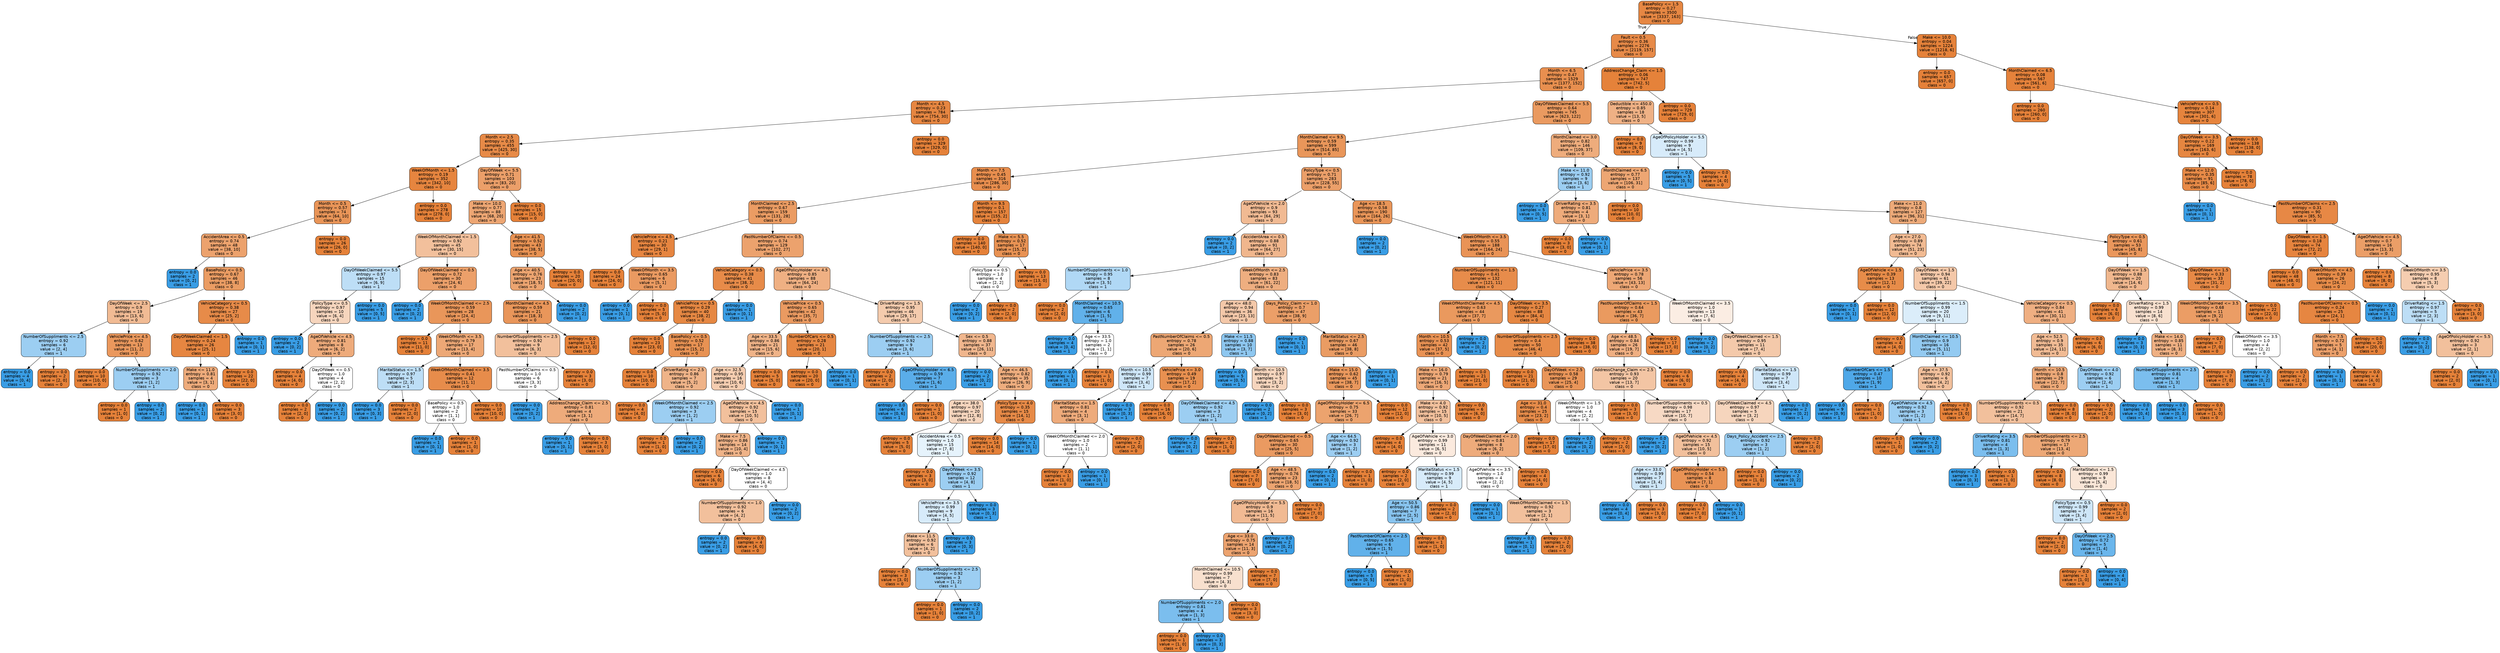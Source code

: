 digraph Tree {
node [shape=box, style="filled, rounded", color="black", fontname=helvetica] ;
edge [fontname=helvetica] ;
0 [label="BasePolicy <= 1.5\nentropy = 0.27\nsamples = 3500\nvalue = [3337, 163]\nclass = 0", fillcolor="#e68743"] ;
1 [label="Fault <= 0.5\nentropy = 0.36\nsamples = 2276\nvalue = [2119, 157]\nclass = 0", fillcolor="#e78a48"] ;
0 -> 1 [labeldistance=2.5, labelangle=45, headlabel="True"] ;
2 [label="Month <= 6.5\nentropy = 0.47\nsamples = 1529\nvalue = [1377, 152]\nclass = 0", fillcolor="#e88f4f"] ;
1 -> 2 ;
3 [label="Month <= 4.5\nentropy = 0.23\nsamples = 784\nvalue = [754, 30]\nclass = 0", fillcolor="#e68641"] ;
2 -> 3 ;
4 [label="Month <= 2.5\nentropy = 0.35\nsamples = 455\nvalue = [425, 30]\nclass = 0", fillcolor="#e78a47"] ;
3 -> 4 ;
5 [label="WeekOfMonth <= 1.5\nentropy = 0.19\nsamples = 352\nvalue = [342, 10]\nclass = 0", fillcolor="#e6853f"] ;
4 -> 5 ;
6 [label="Month <= 0.5\nentropy = 0.57\nsamples = 74\nvalue = [64, 10]\nclass = 0", fillcolor="#e99558"] ;
5 -> 6 ;
7 [label="AccidentArea <= 0.5\nentropy = 0.74\nsamples = 48\nvalue = [38, 10]\nclass = 0", fillcolor="#eca26d"] ;
6 -> 7 ;
8 [label="entropy = 0.0\nsamples = 2\nvalue = [0, 2]\nclass = 1", fillcolor="#399de5"] ;
7 -> 8 ;
9 [label="BasePolicy <= 0.5\nentropy = 0.67\nsamples = 46\nvalue = [38, 8]\nclass = 0", fillcolor="#ea9c63"] ;
7 -> 9 ;
10 [label="DayOfWeek <= 2.5\nentropy = 0.9\nsamples = 19\nvalue = [13, 6]\nclass = 0", fillcolor="#f1bb94"] ;
9 -> 10 ;
11 [label="NumberOfSuppliments <= 2.5\nentropy = 0.92\nsamples = 6\nvalue = [2, 4]\nclass = 1", fillcolor="#9ccef2"] ;
10 -> 11 ;
12 [label="entropy = 0.0\nsamples = 4\nvalue = [0, 4]\nclass = 1", fillcolor="#399de5"] ;
11 -> 12 ;
13 [label="entropy = 0.0\nsamples = 2\nvalue = [2, 0]\nclass = 0", fillcolor="#e58139"] ;
11 -> 13 ;
14 [label="VehiclePrice <= 4.5\nentropy = 0.62\nsamples = 13\nvalue = [11, 2]\nclass = 0", fillcolor="#ea985d"] ;
10 -> 14 ;
15 [label="entropy = 0.0\nsamples = 10\nvalue = [10, 0]\nclass = 0", fillcolor="#e58139"] ;
14 -> 15 ;
16 [label="NumberOfSuppliments <= 2.0\nentropy = 0.92\nsamples = 3\nvalue = [1, 2]\nclass = 1", fillcolor="#9ccef2"] ;
14 -> 16 ;
17 [label="entropy = 0.0\nsamples = 1\nvalue = [1, 0]\nclass = 0", fillcolor="#e58139"] ;
16 -> 17 ;
18 [label="entropy = 0.0\nsamples = 2\nvalue = [0, 2]\nclass = 1", fillcolor="#399de5"] ;
16 -> 18 ;
19 [label="VehicleCategory <= 0.5\nentropy = 0.38\nsamples = 27\nvalue = [25, 2]\nclass = 0", fillcolor="#e78b49"] ;
9 -> 19 ;
20 [label="DayOfWeekClaimed <= 1.5\nentropy = 0.24\nsamples = 26\nvalue = [25, 1]\nclass = 0", fillcolor="#e68641"] ;
19 -> 20 ;
21 [label="Make <= 11.0\nentropy = 0.81\nsamples = 4\nvalue = [3, 1]\nclass = 0", fillcolor="#eeab7b"] ;
20 -> 21 ;
22 [label="entropy = 0.0\nsamples = 1\nvalue = [0, 1]\nclass = 1", fillcolor="#399de5"] ;
21 -> 22 ;
23 [label="entropy = 0.0\nsamples = 3\nvalue = [3, 0]\nclass = 0", fillcolor="#e58139"] ;
21 -> 23 ;
24 [label="entropy = 0.0\nsamples = 22\nvalue = [22, 0]\nclass = 0", fillcolor="#e58139"] ;
20 -> 24 ;
25 [label="entropy = 0.0\nsamples = 1\nvalue = [0, 1]\nclass = 1", fillcolor="#399de5"] ;
19 -> 25 ;
26 [label="entropy = 0.0\nsamples = 26\nvalue = [26, 0]\nclass = 0", fillcolor="#e58139"] ;
6 -> 26 ;
27 [label="entropy = 0.0\nsamples = 278\nvalue = [278, 0]\nclass = 0", fillcolor="#e58139"] ;
5 -> 27 ;
28 [label="DayOfWeek <= 5.5\nentropy = 0.71\nsamples = 103\nvalue = [83, 20]\nclass = 0", fillcolor="#eb9f69"] ;
4 -> 28 ;
29 [label="Make <= 10.0\nentropy = 0.77\nsamples = 88\nvalue = [68, 20]\nclass = 0", fillcolor="#eda673"] ;
28 -> 29 ;
30 [label="WeekOfMonthClaimed <= 1.5\nentropy = 0.92\nsamples = 45\nvalue = [30, 15]\nclass = 0", fillcolor="#f2c09c"] ;
29 -> 30 ;
31 [label="DayOfWeekClaimed <= 5.5\nentropy = 0.97\nsamples = 15\nvalue = [6, 9]\nclass = 1", fillcolor="#bddef6"] ;
30 -> 31 ;
32 [label="PolicyType <= 0.5\nentropy = 0.97\nsamples = 10\nvalue = [6, 4]\nclass = 0", fillcolor="#f6d5bd"] ;
31 -> 32 ;
33 [label="entropy = 0.0\nsamples = 2\nvalue = [0, 2]\nclass = 1", fillcolor="#399de5"] ;
32 -> 33 ;
34 [label="AgeOfVehicle <= 4.5\nentropy = 0.81\nsamples = 8\nvalue = [6, 2]\nclass = 0", fillcolor="#eeab7b"] ;
32 -> 34 ;
35 [label="entropy = 0.0\nsamples = 4\nvalue = [4, 0]\nclass = 0", fillcolor="#e58139"] ;
34 -> 35 ;
36 [label="DayOfWeek <= 0.5\nentropy = 1.0\nsamples = 4\nvalue = [2, 2]\nclass = 0", fillcolor="#ffffff"] ;
34 -> 36 ;
37 [label="entropy = 0.0\nsamples = 2\nvalue = [2, 0]\nclass = 0", fillcolor="#e58139"] ;
36 -> 37 ;
38 [label="entropy = 0.0\nsamples = 2\nvalue = [0, 2]\nclass = 1", fillcolor="#399de5"] ;
36 -> 38 ;
39 [label="entropy = 0.0\nsamples = 5\nvalue = [0, 5]\nclass = 1", fillcolor="#399de5"] ;
31 -> 39 ;
40 [label="DayOfWeekClaimed <= 0.5\nentropy = 0.72\nsamples = 30\nvalue = [24, 6]\nclass = 0", fillcolor="#eca06a"] ;
30 -> 40 ;
41 [label="entropy = 0.0\nsamples = 2\nvalue = [0, 2]\nclass = 1", fillcolor="#399de5"] ;
40 -> 41 ;
42 [label="WeekOfMonthClaimed <= 2.5\nentropy = 0.59\nsamples = 28\nvalue = [24, 4]\nclass = 0", fillcolor="#e9965a"] ;
40 -> 42 ;
43 [label="entropy = 0.0\nsamples = 11\nvalue = [11, 0]\nclass = 0", fillcolor="#e58139"] ;
42 -> 43 ;
44 [label="WeekOfMonth <= 3.5\nentropy = 0.79\nsamples = 17\nvalue = [13, 4]\nclass = 0", fillcolor="#eda876"] ;
42 -> 44 ;
45 [label="MaritalStatus <= 1.5\nentropy = 0.97\nsamples = 5\nvalue = [2, 3]\nclass = 1", fillcolor="#bddef6"] ;
44 -> 45 ;
46 [label="entropy = 0.0\nsamples = 3\nvalue = [0, 3]\nclass = 1", fillcolor="#399de5"] ;
45 -> 46 ;
47 [label="entropy = 0.0\nsamples = 2\nvalue = [2, 0]\nclass = 0", fillcolor="#e58139"] ;
45 -> 47 ;
48 [label="WeekOfMonthClaimed <= 3.5\nentropy = 0.41\nsamples = 12\nvalue = [11, 1]\nclass = 0", fillcolor="#e78c4b"] ;
44 -> 48 ;
49 [label="BasePolicy <= 0.5\nentropy = 1.0\nsamples = 2\nvalue = [1, 1]\nclass = 0", fillcolor="#ffffff"] ;
48 -> 49 ;
50 [label="entropy = 0.0\nsamples = 1\nvalue = [0, 1]\nclass = 1", fillcolor="#399de5"] ;
49 -> 50 ;
51 [label="entropy = 0.0\nsamples = 1\nvalue = [1, 0]\nclass = 0", fillcolor="#e58139"] ;
49 -> 51 ;
52 [label="entropy = 0.0\nsamples = 10\nvalue = [10, 0]\nclass = 0", fillcolor="#e58139"] ;
48 -> 52 ;
53 [label="Age <= 41.5\nentropy = 0.52\nsamples = 43\nvalue = [38, 5]\nclass = 0", fillcolor="#e89253"] ;
29 -> 53 ;
54 [label="Age <= 40.5\nentropy = 0.76\nsamples = 23\nvalue = [18, 5]\nclass = 0", fillcolor="#eca470"] ;
53 -> 54 ;
55 [label="MonthClaimed <= 4.5\nentropy = 0.59\nsamples = 21\nvalue = [18, 3]\nclass = 0", fillcolor="#e9965a"] ;
54 -> 55 ;
56 [label="NumberOfSuppliments <= 2.5\nentropy = 0.92\nsamples = 9\nvalue = [6, 3]\nclass = 0", fillcolor="#f2c09c"] ;
55 -> 56 ;
57 [label="PastNumberOfClaims <= 0.5\nentropy = 1.0\nsamples = 6\nvalue = [3, 3]\nclass = 0", fillcolor="#ffffff"] ;
56 -> 57 ;
58 [label="entropy = 0.0\nsamples = 2\nvalue = [0, 2]\nclass = 1", fillcolor="#399de5"] ;
57 -> 58 ;
59 [label="AddressChange_Claim <= 2.5\nentropy = 0.81\nsamples = 4\nvalue = [3, 1]\nclass = 0", fillcolor="#eeab7b"] ;
57 -> 59 ;
60 [label="entropy = 0.0\nsamples = 1\nvalue = [0, 1]\nclass = 1", fillcolor="#399de5"] ;
59 -> 60 ;
61 [label="entropy = 0.0\nsamples = 3\nvalue = [3, 0]\nclass = 0", fillcolor="#e58139"] ;
59 -> 61 ;
62 [label="entropy = 0.0\nsamples = 3\nvalue = [3, 0]\nclass = 0", fillcolor="#e58139"] ;
56 -> 62 ;
63 [label="entropy = 0.0\nsamples = 12\nvalue = [12, 0]\nclass = 0", fillcolor="#e58139"] ;
55 -> 63 ;
64 [label="entropy = 0.0\nsamples = 2\nvalue = [0, 2]\nclass = 1", fillcolor="#399de5"] ;
54 -> 64 ;
65 [label="entropy = 0.0\nsamples = 20\nvalue = [20, 0]\nclass = 0", fillcolor="#e58139"] ;
53 -> 65 ;
66 [label="entropy = 0.0\nsamples = 15\nvalue = [15, 0]\nclass = 0", fillcolor="#e58139"] ;
28 -> 66 ;
67 [label="entropy = 0.0\nsamples = 329\nvalue = [329, 0]\nclass = 0", fillcolor="#e58139"] ;
3 -> 67 ;
68 [label="DayOfWeekClaimed <= 5.5\nentropy = 0.64\nsamples = 745\nvalue = [623, 122]\nclass = 0", fillcolor="#ea9a60"] ;
2 -> 68 ;
69 [label="MonthClaimed <= 9.5\nentropy = 0.59\nsamples = 599\nvalue = [514, 85]\nclass = 0", fillcolor="#e9965a"] ;
68 -> 69 ;
70 [label="Month <= 7.5\nentropy = 0.45\nsamples = 316\nvalue = [286, 30]\nclass = 0", fillcolor="#e88e4e"] ;
69 -> 70 ;
71 [label="MonthClaimed <= 2.5\nentropy = 0.67\nsamples = 159\nvalue = [131, 28]\nclass = 0", fillcolor="#eb9c63"] ;
70 -> 71 ;
72 [label="VehiclePrice <= 4.5\nentropy = 0.21\nsamples = 30\nvalue = [29, 1]\nclass = 0", fillcolor="#e68540"] ;
71 -> 72 ;
73 [label="entropy = 0.0\nsamples = 24\nvalue = [24, 0]\nclass = 0", fillcolor="#e58139"] ;
72 -> 73 ;
74 [label="WeekOfMonth <= 3.5\nentropy = 0.65\nsamples = 6\nvalue = [5, 1]\nclass = 0", fillcolor="#ea9a61"] ;
72 -> 74 ;
75 [label="entropy = 0.0\nsamples = 1\nvalue = [0, 1]\nclass = 1", fillcolor="#399de5"] ;
74 -> 75 ;
76 [label="entropy = 0.0\nsamples = 5\nvalue = [5, 0]\nclass = 0", fillcolor="#e58139"] ;
74 -> 76 ;
77 [label="PastNumberOfClaims <= 0.5\nentropy = 0.74\nsamples = 129\nvalue = [102, 27]\nclass = 0", fillcolor="#eca26d"] ;
71 -> 77 ;
78 [label="VehicleCategory <= 0.5\nentropy = 0.38\nsamples = 41\nvalue = [38, 3]\nclass = 0", fillcolor="#e78b49"] ;
77 -> 78 ;
79 [label="VehiclePrice <= 0.5\nentropy = 0.29\nsamples = 40\nvalue = [38, 2]\nclass = 0", fillcolor="#e68843"] ;
78 -> 79 ;
80 [label="entropy = 0.0\nsamples = 23\nvalue = [23, 0]\nclass = 0", fillcolor="#e58139"] ;
79 -> 80 ;
81 [label="BasePolicy <= 0.5\nentropy = 0.52\nsamples = 17\nvalue = [15, 2]\nclass = 0", fillcolor="#e89253"] ;
79 -> 81 ;
82 [label="entropy = 0.0\nsamples = 10\nvalue = [10, 0]\nclass = 0", fillcolor="#e58139"] ;
81 -> 82 ;
83 [label="DriverRating <= 2.5\nentropy = 0.86\nsamples = 7\nvalue = [5, 2]\nclass = 0", fillcolor="#efb388"] ;
81 -> 83 ;
84 [label="entropy = 0.0\nsamples = 4\nvalue = [4, 0]\nclass = 0", fillcolor="#e58139"] ;
83 -> 84 ;
85 [label="WeekOfMonthClaimed <= 2.5\nentropy = 0.92\nsamples = 3\nvalue = [1, 2]\nclass = 1", fillcolor="#9ccef2"] ;
83 -> 85 ;
86 [label="entropy = 0.0\nsamples = 1\nvalue = [1, 0]\nclass = 0", fillcolor="#e58139"] ;
85 -> 86 ;
87 [label="entropy = 0.0\nsamples = 2\nvalue = [0, 2]\nclass = 1", fillcolor="#399de5"] ;
85 -> 87 ;
88 [label="entropy = 0.0\nsamples = 1\nvalue = [0, 1]\nclass = 1", fillcolor="#399de5"] ;
78 -> 88 ;
89 [label="AgeOfPolicyHolder <= 4.5\nentropy = 0.85\nsamples = 88\nvalue = [64, 24]\nclass = 0", fillcolor="#efb083"] ;
77 -> 89 ;
90 [label="VehiclePrice <= 0.5\nentropy = 0.65\nsamples = 42\nvalue = [35, 7]\nclass = 0", fillcolor="#ea9a61"] ;
89 -> 90 ;
91 [label="Age <= 33.5\nentropy = 0.86\nsamples = 21\nvalue = [15, 6]\nclass = 0", fillcolor="#efb388"] ;
90 -> 91 ;
92 [label="Age <= 32.5\nentropy = 0.95\nsamples = 16\nvalue = [10, 6]\nclass = 0", fillcolor="#f5cdb0"] ;
91 -> 92 ;
93 [label="AgeOfVehicle <= 4.5\nentropy = 0.92\nsamples = 15\nvalue = [10, 5]\nclass = 0", fillcolor="#f2c09c"] ;
92 -> 93 ;
94 [label="Make <= 7.5\nentropy = 0.86\nsamples = 14\nvalue = [10, 4]\nclass = 0", fillcolor="#efb388"] ;
93 -> 94 ;
95 [label="entropy = 0.0\nsamples = 6\nvalue = [6, 0]\nclass = 0", fillcolor="#e58139"] ;
94 -> 95 ;
96 [label="DayOfWeekClaimed <= 4.5\nentropy = 1.0\nsamples = 8\nvalue = [4, 4]\nclass = 0", fillcolor="#ffffff"] ;
94 -> 96 ;
97 [label="NumberOfSuppliments <= 1.0\nentropy = 0.92\nsamples = 6\nvalue = [4, 2]\nclass = 0", fillcolor="#f2c09c"] ;
96 -> 97 ;
98 [label="entropy = 0.0\nsamples = 2\nvalue = [0, 2]\nclass = 1", fillcolor="#399de5"] ;
97 -> 98 ;
99 [label="entropy = 0.0\nsamples = 4\nvalue = [4, 0]\nclass = 0", fillcolor="#e58139"] ;
97 -> 99 ;
100 [label="entropy = 0.0\nsamples = 2\nvalue = [0, 2]\nclass = 1", fillcolor="#399de5"] ;
96 -> 100 ;
101 [label="entropy = 0.0\nsamples = 1\nvalue = [0, 1]\nclass = 1", fillcolor="#399de5"] ;
93 -> 101 ;
102 [label="entropy = 0.0\nsamples = 1\nvalue = [0, 1]\nclass = 1", fillcolor="#399de5"] ;
92 -> 102 ;
103 [label="entropy = 0.0\nsamples = 5\nvalue = [5, 0]\nclass = 0", fillcolor="#e58139"] ;
91 -> 103 ;
104 [label="NumberOfCars <= 0.5\nentropy = 0.28\nsamples = 21\nvalue = [20, 1]\nclass = 0", fillcolor="#e68743"] ;
90 -> 104 ;
105 [label="entropy = 0.0\nsamples = 20\nvalue = [20, 0]\nclass = 0", fillcolor="#e58139"] ;
104 -> 105 ;
106 [label="entropy = 0.0\nsamples = 1\nvalue = [0, 1]\nclass = 1", fillcolor="#399de5"] ;
104 -> 106 ;
107 [label="DriverRating <= 1.5\nentropy = 0.95\nsamples = 46\nvalue = [29, 17]\nclass = 0", fillcolor="#f4cbad"] ;
89 -> 107 ;
108 [label="NumberOfSuppliments <= 2.5\nentropy = 0.92\nsamples = 9\nvalue = [3, 6]\nclass = 1", fillcolor="#9ccef2"] ;
107 -> 108 ;
109 [label="entropy = 0.0\nsamples = 2\nvalue = [2, 0]\nclass = 0", fillcolor="#e58139"] ;
108 -> 109 ;
110 [label="AgeOfPolicyHolder <= 6.5\nentropy = 0.59\nsamples = 7\nvalue = [1, 6]\nclass = 1", fillcolor="#5aade9"] ;
108 -> 110 ;
111 [label="entropy = 0.0\nsamples = 6\nvalue = [0, 6]\nclass = 1", fillcolor="#399de5"] ;
110 -> 111 ;
112 [label="entropy = 0.0\nsamples = 1\nvalue = [1, 0]\nclass = 0", fillcolor="#e58139"] ;
110 -> 112 ;
113 [label="Sex <= 0.5\nentropy = 0.88\nsamples = 37\nvalue = [26, 11]\nclass = 0", fillcolor="#f0b68d"] ;
107 -> 113 ;
114 [label="entropy = 0.0\nsamples = 2\nvalue = [0, 2]\nclass = 1", fillcolor="#399de5"] ;
113 -> 114 ;
115 [label="Age <= 46.5\nentropy = 0.82\nsamples = 35\nvalue = [26, 9]\nclass = 0", fillcolor="#eead7e"] ;
113 -> 115 ;
116 [label="Age <= 38.0\nentropy = 0.97\nsamples = 20\nvalue = [12, 8]\nclass = 0", fillcolor="#f6d5bd"] ;
115 -> 116 ;
117 [label="entropy = 0.0\nsamples = 5\nvalue = [5, 0]\nclass = 0", fillcolor="#e58139"] ;
116 -> 117 ;
118 [label="AccidentArea <= 0.5\nentropy = 1.0\nsamples = 15\nvalue = [7, 8]\nclass = 1", fillcolor="#e6f3fc"] ;
116 -> 118 ;
119 [label="entropy = 0.0\nsamples = 3\nvalue = [3, 0]\nclass = 0", fillcolor="#e58139"] ;
118 -> 119 ;
120 [label="DayOfWeek <= 3.5\nentropy = 0.92\nsamples = 12\nvalue = [4, 8]\nclass = 1", fillcolor="#9ccef2"] ;
118 -> 120 ;
121 [label="VehiclePrice <= 3.5\nentropy = 0.99\nsamples = 9\nvalue = [4, 5]\nclass = 1", fillcolor="#d7ebfa"] ;
120 -> 121 ;
122 [label="Make <= 11.5\nentropy = 0.92\nsamples = 6\nvalue = [4, 2]\nclass = 0", fillcolor="#f2c09c"] ;
121 -> 122 ;
123 [label="entropy = 0.0\nsamples = 3\nvalue = [3, 0]\nclass = 0", fillcolor="#e58139"] ;
122 -> 123 ;
124 [label="NumberOfSuppliments <= 2.5\nentropy = 0.92\nsamples = 3\nvalue = [1, 2]\nclass = 1", fillcolor="#9ccef2"] ;
122 -> 124 ;
125 [label="entropy = 0.0\nsamples = 1\nvalue = [1, 0]\nclass = 0", fillcolor="#e58139"] ;
124 -> 125 ;
126 [label="entropy = 0.0\nsamples = 2\nvalue = [0, 2]\nclass = 1", fillcolor="#399de5"] ;
124 -> 126 ;
127 [label="entropy = 0.0\nsamples = 3\nvalue = [0, 3]\nclass = 1", fillcolor="#399de5"] ;
121 -> 127 ;
128 [label="entropy = 0.0\nsamples = 3\nvalue = [0, 3]\nclass = 1", fillcolor="#399de5"] ;
120 -> 128 ;
129 [label="PolicyType <= 4.0\nentropy = 0.35\nsamples = 15\nvalue = [14, 1]\nclass = 0", fillcolor="#e78a47"] ;
115 -> 129 ;
130 [label="entropy = 0.0\nsamples = 14\nvalue = [14, 0]\nclass = 0", fillcolor="#e58139"] ;
129 -> 130 ;
131 [label="entropy = 0.0\nsamples = 1\nvalue = [0, 1]\nclass = 1", fillcolor="#399de5"] ;
129 -> 131 ;
132 [label="Month <= 9.5\nentropy = 0.1\nsamples = 157\nvalue = [155, 2]\nclass = 0", fillcolor="#e5833c"] ;
70 -> 132 ;
133 [label="entropy = 0.0\nsamples = 140\nvalue = [140, 0]\nclass = 0", fillcolor="#e58139"] ;
132 -> 133 ;
134 [label="Make <= 5.5\nentropy = 0.52\nsamples = 17\nvalue = [15, 2]\nclass = 0", fillcolor="#e89253"] ;
132 -> 134 ;
135 [label="PolicyType <= 0.5\nentropy = 1.0\nsamples = 4\nvalue = [2, 2]\nclass = 0", fillcolor="#ffffff"] ;
134 -> 135 ;
136 [label="entropy = 0.0\nsamples = 2\nvalue = [0, 2]\nclass = 1", fillcolor="#399de5"] ;
135 -> 136 ;
137 [label="entropy = 0.0\nsamples = 2\nvalue = [2, 0]\nclass = 0", fillcolor="#e58139"] ;
135 -> 137 ;
138 [label="entropy = 0.0\nsamples = 13\nvalue = [13, 0]\nclass = 0", fillcolor="#e58139"] ;
134 -> 138 ;
139 [label="PolicyType <= 0.5\nentropy = 0.71\nsamples = 283\nvalue = [228, 55]\nclass = 0", fillcolor="#eb9f69"] ;
69 -> 139 ;
140 [label="AgeOfVehicle <= 2.0\nentropy = 0.9\nsamples = 93\nvalue = [64, 29]\nclass = 0", fillcolor="#f1ba93"] ;
139 -> 140 ;
141 [label="entropy = 0.0\nsamples = 2\nvalue = [0, 2]\nclass = 1", fillcolor="#399de5"] ;
140 -> 141 ;
142 [label="AccidentArea <= 0.5\nentropy = 0.88\nsamples = 91\nvalue = [64, 27]\nclass = 0", fillcolor="#f0b68d"] ;
140 -> 142 ;
143 [label="NumberOfSuppliments <= 1.0\nentropy = 0.95\nsamples = 8\nvalue = [3, 5]\nclass = 1", fillcolor="#b0d8f5"] ;
142 -> 143 ;
144 [label="entropy = 0.0\nsamples = 2\nvalue = [2, 0]\nclass = 0", fillcolor="#e58139"] ;
143 -> 144 ;
145 [label="MonthClaimed <= 10.5\nentropy = 0.65\nsamples = 6\nvalue = [1, 5]\nclass = 1", fillcolor="#61b1ea"] ;
143 -> 145 ;
146 [label="entropy = 0.0\nsamples = 4\nvalue = [0, 4]\nclass = 1", fillcolor="#399de5"] ;
145 -> 146 ;
147 [label="Age <= 33.5\nentropy = 1.0\nsamples = 2\nvalue = [1, 1]\nclass = 0", fillcolor="#ffffff"] ;
145 -> 147 ;
148 [label="entropy = 0.0\nsamples = 1\nvalue = [0, 1]\nclass = 1", fillcolor="#399de5"] ;
147 -> 148 ;
149 [label="entropy = 0.0\nsamples = 1\nvalue = [1, 0]\nclass = 0", fillcolor="#e58139"] ;
147 -> 149 ;
150 [label="WeekOfMonth <= 2.5\nentropy = 0.83\nsamples = 83\nvalue = [61, 22]\nclass = 0", fillcolor="#eeae80"] ;
142 -> 150 ;
151 [label="Age <= 48.0\nentropy = 0.94\nsamples = 36\nvalue = [23, 13]\nclass = 0", fillcolor="#f4c8a9"] ;
150 -> 151 ;
152 [label="PastNumberOfClaims <= 0.5\nentropy = 0.78\nsamples = 26\nvalue = [20, 6]\nclass = 0", fillcolor="#eda774"] ;
151 -> 152 ;
153 [label="Month <= 10.5\nentropy = 0.99\nsamples = 7\nvalue = [3, 4]\nclass = 1", fillcolor="#cee6f8"] ;
152 -> 153 ;
154 [label="MaritalStatus <= 1.5\nentropy = 0.81\nsamples = 4\nvalue = [3, 1]\nclass = 0", fillcolor="#eeab7b"] ;
153 -> 154 ;
155 [label="WeekOfMonthClaimed <= 2.0\nentropy = 1.0\nsamples = 2\nvalue = [1, 1]\nclass = 0", fillcolor="#ffffff"] ;
154 -> 155 ;
156 [label="entropy = 0.0\nsamples = 1\nvalue = [1, 0]\nclass = 0", fillcolor="#e58139"] ;
155 -> 156 ;
157 [label="entropy = 0.0\nsamples = 1\nvalue = [0, 1]\nclass = 1", fillcolor="#399de5"] ;
155 -> 157 ;
158 [label="entropy = 0.0\nsamples = 2\nvalue = [2, 0]\nclass = 0", fillcolor="#e58139"] ;
154 -> 158 ;
159 [label="entropy = 0.0\nsamples = 3\nvalue = [0, 3]\nclass = 1", fillcolor="#399de5"] ;
153 -> 159 ;
160 [label="VehiclePrice <= 3.0\nentropy = 0.49\nsamples = 19\nvalue = [17, 2]\nclass = 0", fillcolor="#e89050"] ;
152 -> 160 ;
161 [label="entropy = 0.0\nsamples = 16\nvalue = [16, 0]\nclass = 0", fillcolor="#e58139"] ;
160 -> 161 ;
162 [label="DayOfWeekClaimed <= 4.5\nentropy = 0.92\nsamples = 3\nvalue = [1, 2]\nclass = 1", fillcolor="#9ccef2"] ;
160 -> 162 ;
163 [label="entropy = 0.0\nsamples = 2\nvalue = [0, 2]\nclass = 1", fillcolor="#399de5"] ;
162 -> 163 ;
164 [label="entropy = 0.0\nsamples = 1\nvalue = [1, 0]\nclass = 0", fillcolor="#e58139"] ;
162 -> 164 ;
165 [label="Make <= 11.5\nentropy = 0.88\nsamples = 10\nvalue = [3, 7]\nclass = 1", fillcolor="#8ec7f0"] ;
151 -> 165 ;
166 [label="entropy = 0.0\nsamples = 5\nvalue = [0, 5]\nclass = 1", fillcolor="#399de5"] ;
165 -> 166 ;
167 [label="Month <= 10.5\nentropy = 0.97\nsamples = 5\nvalue = [3, 2]\nclass = 0", fillcolor="#f6d5bd"] ;
165 -> 167 ;
168 [label="entropy = 0.0\nsamples = 2\nvalue = [0, 2]\nclass = 1", fillcolor="#399de5"] ;
167 -> 168 ;
169 [label="entropy = 0.0\nsamples = 3\nvalue = [3, 0]\nclass = 0", fillcolor="#e58139"] ;
167 -> 169 ;
170 [label="Days_Policy_Claim <= 1.0\nentropy = 0.7\nsamples = 47\nvalue = [38, 9]\nclass = 0", fillcolor="#eb9f68"] ;
150 -> 170 ;
171 [label="entropy = 0.0\nsamples = 1\nvalue = [0, 1]\nclass = 1", fillcolor="#399de5"] ;
170 -> 171 ;
172 [label="MaritalStatus <= 2.5\nentropy = 0.67\nsamples = 46\nvalue = [38, 8]\nclass = 0", fillcolor="#ea9c63"] ;
170 -> 172 ;
173 [label="Make <= 15.0\nentropy = 0.62\nsamples = 45\nvalue = [38, 7]\nclass = 0", fillcolor="#ea985d"] ;
172 -> 173 ;
174 [label="AgeOfPolicyHolder <= 6.5\nentropy = 0.75\nsamples = 33\nvalue = [26, 7]\nclass = 0", fillcolor="#eca36e"] ;
173 -> 174 ;
175 [label="DayOfWeekClaimed <= 0.5\nentropy = 0.65\nsamples = 30\nvalue = [25, 5]\nclass = 0", fillcolor="#ea9a61"] ;
174 -> 175 ;
176 [label="entropy = 0.0\nsamples = 7\nvalue = [7, 0]\nclass = 0", fillcolor="#e58139"] ;
175 -> 176 ;
177 [label="Age <= 48.5\nentropy = 0.76\nsamples = 23\nvalue = [18, 5]\nclass = 0", fillcolor="#eca470"] ;
175 -> 177 ;
178 [label="AgeOfPolicyHolder <= 5.5\nentropy = 0.9\nsamples = 16\nvalue = [11, 5]\nclass = 0", fillcolor="#f1ba93"] ;
177 -> 178 ;
179 [label="Age <= 33.0\nentropy = 0.75\nsamples = 14\nvalue = [11, 3]\nclass = 0", fillcolor="#eca36f"] ;
178 -> 179 ;
180 [label="MonthClaimed <= 10.5\nentropy = 0.99\nsamples = 7\nvalue = [4, 3]\nclass = 0", fillcolor="#f8e0ce"] ;
179 -> 180 ;
181 [label="NumberOfSuppliments <= 2.0\nentropy = 0.81\nsamples = 4\nvalue = [1, 3]\nclass = 1", fillcolor="#7bbeee"] ;
180 -> 181 ;
182 [label="entropy = 0.0\nsamples = 1\nvalue = [1, 0]\nclass = 0", fillcolor="#e58139"] ;
181 -> 182 ;
183 [label="entropy = 0.0\nsamples = 3\nvalue = [0, 3]\nclass = 1", fillcolor="#399de5"] ;
181 -> 183 ;
184 [label="entropy = 0.0\nsamples = 3\nvalue = [3, 0]\nclass = 0", fillcolor="#e58139"] ;
180 -> 184 ;
185 [label="entropy = 0.0\nsamples = 7\nvalue = [7, 0]\nclass = 0", fillcolor="#e58139"] ;
179 -> 185 ;
186 [label="entropy = 0.0\nsamples = 2\nvalue = [0, 2]\nclass = 1", fillcolor="#399de5"] ;
178 -> 186 ;
187 [label="entropy = 0.0\nsamples = 7\nvalue = [7, 0]\nclass = 0", fillcolor="#e58139"] ;
177 -> 187 ;
188 [label="Age <= 64.5\nentropy = 0.92\nsamples = 3\nvalue = [1, 2]\nclass = 1", fillcolor="#9ccef2"] ;
174 -> 188 ;
189 [label="entropy = 0.0\nsamples = 2\nvalue = [0, 2]\nclass = 1", fillcolor="#399de5"] ;
188 -> 189 ;
190 [label="entropy = 0.0\nsamples = 1\nvalue = [1, 0]\nclass = 0", fillcolor="#e58139"] ;
188 -> 190 ;
191 [label="entropy = 0.0\nsamples = 12\nvalue = [12, 0]\nclass = 0", fillcolor="#e58139"] ;
173 -> 191 ;
192 [label="entropy = 0.0\nsamples = 1\nvalue = [0, 1]\nclass = 1", fillcolor="#399de5"] ;
172 -> 192 ;
193 [label="Age <= 18.5\nentropy = 0.58\nsamples = 190\nvalue = [164, 26]\nclass = 0", fillcolor="#e99558"] ;
139 -> 193 ;
194 [label="entropy = 0.0\nsamples = 2\nvalue = [0, 2]\nclass = 1", fillcolor="#399de5"] ;
193 -> 194 ;
195 [label="WeekOfMonth <= 3.5\nentropy = 0.55\nsamples = 188\nvalue = [164, 24]\nclass = 0", fillcolor="#e99356"] ;
193 -> 195 ;
196 [label="NumberOfSuppliments <= 1.5\nentropy = 0.41\nsamples = 132\nvalue = [121, 11]\nclass = 0", fillcolor="#e78c4b"] ;
195 -> 196 ;
197 [label="WeekOfMonthClaimed <= 4.5\nentropy = 0.63\nsamples = 44\nvalue = [37, 7]\nclass = 0", fillcolor="#ea995e"] ;
196 -> 197 ;
198 [label="Month <= 10.5\nentropy = 0.53\nsamples = 42\nvalue = [37, 5]\nclass = 0", fillcolor="#e99254"] ;
197 -> 198 ;
199 [label="Make <= 16.0\nentropy = 0.79\nsamples = 21\nvalue = [16, 5]\nclass = 0", fillcolor="#eda877"] ;
198 -> 199 ;
200 [label="Make <= 4.0\nentropy = 0.92\nsamples = 15\nvalue = [10, 5]\nclass = 0", fillcolor="#f2c09c"] ;
199 -> 200 ;
201 [label="entropy = 0.0\nsamples = 4\nvalue = [4, 0]\nclass = 0", fillcolor="#e58139"] ;
200 -> 201 ;
202 [label="AgeOfVehicle <= 3.0\nentropy = 0.99\nsamples = 11\nvalue = [6, 5]\nclass = 0", fillcolor="#fbeade"] ;
200 -> 202 ;
203 [label="entropy = 0.0\nsamples = 2\nvalue = [2, 0]\nclass = 0", fillcolor="#e58139"] ;
202 -> 203 ;
204 [label="MaritalStatus <= 1.5\nentropy = 0.99\nsamples = 9\nvalue = [4, 5]\nclass = 1", fillcolor="#d7ebfa"] ;
202 -> 204 ;
205 [label="Age <= 50.5\nentropy = 0.86\nsamples = 7\nvalue = [2, 5]\nclass = 1", fillcolor="#88c4ef"] ;
204 -> 205 ;
206 [label="PastNumberOfClaims <= 2.5\nentropy = 0.65\nsamples = 6\nvalue = [1, 5]\nclass = 1", fillcolor="#61b1ea"] ;
205 -> 206 ;
207 [label="entropy = 0.0\nsamples = 5\nvalue = [0, 5]\nclass = 1", fillcolor="#399de5"] ;
206 -> 207 ;
208 [label="entropy = 0.0\nsamples = 1\nvalue = [1, 0]\nclass = 0", fillcolor="#e58139"] ;
206 -> 208 ;
209 [label="entropy = 0.0\nsamples = 1\nvalue = [1, 0]\nclass = 0", fillcolor="#e58139"] ;
205 -> 209 ;
210 [label="entropy = 0.0\nsamples = 2\nvalue = [2, 0]\nclass = 0", fillcolor="#e58139"] ;
204 -> 210 ;
211 [label="entropy = 0.0\nsamples = 6\nvalue = [6, 0]\nclass = 0", fillcolor="#e58139"] ;
199 -> 211 ;
212 [label="entropy = 0.0\nsamples = 21\nvalue = [21, 0]\nclass = 0", fillcolor="#e58139"] ;
198 -> 212 ;
213 [label="entropy = 0.0\nsamples = 2\nvalue = [0, 2]\nclass = 1", fillcolor="#399de5"] ;
197 -> 213 ;
214 [label="DayOfWeek <= 3.5\nentropy = 0.27\nsamples = 88\nvalue = [84, 4]\nclass = 0", fillcolor="#e68742"] ;
196 -> 214 ;
215 [label="NumberOfSuppliments <= 2.5\nentropy = 0.4\nsamples = 50\nvalue = [46, 4]\nclass = 0", fillcolor="#e78c4a"] ;
214 -> 215 ;
216 [label="entropy = 0.0\nsamples = 21\nvalue = [21, 0]\nclass = 0", fillcolor="#e58139"] ;
215 -> 216 ;
217 [label="DayOfWeek <= 2.5\nentropy = 0.58\nsamples = 29\nvalue = [25, 4]\nclass = 0", fillcolor="#e99559"] ;
215 -> 217 ;
218 [label="Age <= 31.0\nentropy = 0.4\nsamples = 25\nvalue = [23, 2]\nclass = 0", fillcolor="#e78c4a"] ;
217 -> 218 ;
219 [label="DayOfWeekClaimed <= 2.0\nentropy = 0.81\nsamples = 8\nvalue = [6, 2]\nclass = 0", fillcolor="#eeab7b"] ;
218 -> 219 ;
220 [label="AgeOfVehicle <= 3.5\nentropy = 1.0\nsamples = 4\nvalue = [2, 2]\nclass = 0", fillcolor="#ffffff"] ;
219 -> 220 ;
221 [label="entropy = 0.0\nsamples = 1\nvalue = [0, 1]\nclass = 1", fillcolor="#399de5"] ;
220 -> 221 ;
222 [label="WeekOfMonthClaimed <= 1.5\nentropy = 0.92\nsamples = 3\nvalue = [2, 1]\nclass = 0", fillcolor="#f2c09c"] ;
220 -> 222 ;
223 [label="entropy = 0.0\nsamples = 1\nvalue = [0, 1]\nclass = 1", fillcolor="#399de5"] ;
222 -> 223 ;
224 [label="entropy = 0.0\nsamples = 2\nvalue = [2, 0]\nclass = 0", fillcolor="#e58139"] ;
222 -> 224 ;
225 [label="entropy = 0.0\nsamples = 4\nvalue = [4, 0]\nclass = 0", fillcolor="#e58139"] ;
219 -> 225 ;
226 [label="entropy = 0.0\nsamples = 17\nvalue = [17, 0]\nclass = 0", fillcolor="#e58139"] ;
218 -> 226 ;
227 [label="WeekOfMonth <= 1.5\nentropy = 1.0\nsamples = 4\nvalue = [2, 2]\nclass = 0", fillcolor="#ffffff"] ;
217 -> 227 ;
228 [label="entropy = 0.0\nsamples = 2\nvalue = [0, 2]\nclass = 1", fillcolor="#399de5"] ;
227 -> 228 ;
229 [label="entropy = 0.0\nsamples = 2\nvalue = [2, 0]\nclass = 0", fillcolor="#e58139"] ;
227 -> 229 ;
230 [label="entropy = 0.0\nsamples = 38\nvalue = [38, 0]\nclass = 0", fillcolor="#e58139"] ;
214 -> 230 ;
231 [label="VehiclePrice <= 3.5\nentropy = 0.78\nsamples = 56\nvalue = [43, 13]\nclass = 0", fillcolor="#eda775"] ;
195 -> 231 ;
232 [label="PastNumberOfClaims <= 1.5\nentropy = 0.64\nsamples = 43\nvalue = [36, 7]\nclass = 0", fillcolor="#ea9a5f"] ;
231 -> 232 ;
233 [label="Age <= 48.5\nentropy = 0.84\nsamples = 26\nvalue = [19, 7]\nclass = 0", fillcolor="#efaf82"] ;
232 -> 233 ;
234 [label="AddressChange_Claim <= 2.5\nentropy = 0.93\nsamples = 20\nvalue = [13, 7]\nclass = 0", fillcolor="#f3c5a4"] ;
233 -> 234 ;
235 [label="entropy = 0.0\nsamples = 3\nvalue = [3, 0]\nclass = 0", fillcolor="#e58139"] ;
234 -> 235 ;
236 [label="NumberOfSuppliments <= 0.5\nentropy = 0.98\nsamples = 17\nvalue = [10, 7]\nclass = 0", fillcolor="#f7d9c4"] ;
234 -> 236 ;
237 [label="entropy = 0.0\nsamples = 2\nvalue = [0, 2]\nclass = 1", fillcolor="#399de5"] ;
236 -> 237 ;
238 [label="AgeOfVehicle <= 4.5\nentropy = 0.92\nsamples = 15\nvalue = [10, 5]\nclass = 0", fillcolor="#f2c09c"] ;
236 -> 238 ;
239 [label="Age <= 33.0\nentropy = 0.99\nsamples = 7\nvalue = [3, 4]\nclass = 1", fillcolor="#cee6f8"] ;
238 -> 239 ;
240 [label="entropy = 0.0\nsamples = 4\nvalue = [0, 4]\nclass = 1", fillcolor="#399de5"] ;
239 -> 240 ;
241 [label="entropy = 0.0\nsamples = 3\nvalue = [3, 0]\nclass = 0", fillcolor="#e58139"] ;
239 -> 241 ;
242 [label="AgeOfPolicyHolder <= 5.5\nentropy = 0.54\nsamples = 8\nvalue = [7, 1]\nclass = 0", fillcolor="#e99355"] ;
238 -> 242 ;
243 [label="entropy = 0.0\nsamples = 7\nvalue = [7, 0]\nclass = 0", fillcolor="#e58139"] ;
242 -> 243 ;
244 [label="entropy = 0.0\nsamples = 1\nvalue = [0, 1]\nclass = 1", fillcolor="#399de5"] ;
242 -> 244 ;
245 [label="entropy = 0.0\nsamples = 6\nvalue = [6, 0]\nclass = 0", fillcolor="#e58139"] ;
233 -> 245 ;
246 [label="entropy = 0.0\nsamples = 17\nvalue = [17, 0]\nclass = 0", fillcolor="#e58139"] ;
232 -> 246 ;
247 [label="WeekOfMonthClaimed <= 3.5\nentropy = 1.0\nsamples = 13\nvalue = [7, 6]\nclass = 0", fillcolor="#fbede3"] ;
231 -> 247 ;
248 [label="entropy = 0.0\nsamples = 2\nvalue = [0, 2]\nclass = 1", fillcolor="#399de5"] ;
247 -> 248 ;
249 [label="DayOfWeekClaimed <= 1.5\nentropy = 0.95\nsamples = 11\nvalue = [7, 4]\nclass = 0", fillcolor="#f4c9aa"] ;
247 -> 249 ;
250 [label="entropy = 0.0\nsamples = 4\nvalue = [4, 0]\nclass = 0", fillcolor="#e58139"] ;
249 -> 250 ;
251 [label="MaritalStatus <= 1.5\nentropy = 0.99\nsamples = 7\nvalue = [3, 4]\nclass = 1", fillcolor="#cee6f8"] ;
249 -> 251 ;
252 [label="DayOfWeekClaimed <= 4.5\nentropy = 0.97\nsamples = 5\nvalue = [3, 2]\nclass = 0", fillcolor="#f6d5bd"] ;
251 -> 252 ;
253 [label="Days_Policy_Accident <= 2.5\nentropy = 0.92\nsamples = 3\nvalue = [1, 2]\nclass = 1", fillcolor="#9ccef2"] ;
252 -> 253 ;
254 [label="entropy = 0.0\nsamples = 1\nvalue = [1, 0]\nclass = 0", fillcolor="#e58139"] ;
253 -> 254 ;
255 [label="entropy = 0.0\nsamples = 2\nvalue = [0, 2]\nclass = 1", fillcolor="#399de5"] ;
253 -> 255 ;
256 [label="entropy = 0.0\nsamples = 2\nvalue = [2, 0]\nclass = 0", fillcolor="#e58139"] ;
252 -> 256 ;
257 [label="entropy = 0.0\nsamples = 2\nvalue = [0, 2]\nclass = 1", fillcolor="#399de5"] ;
251 -> 257 ;
258 [label="MonthClaimed <= 3.0\nentropy = 0.82\nsamples = 146\nvalue = [109, 37]\nclass = 0", fillcolor="#eeac7c"] ;
68 -> 258 ;
259 [label="Make <= 11.0\nentropy = 0.92\nsamples = 9\nvalue = [3, 6]\nclass = 1", fillcolor="#9ccef2"] ;
258 -> 259 ;
260 [label="entropy = 0.0\nsamples = 5\nvalue = [0, 5]\nclass = 1", fillcolor="#399de5"] ;
259 -> 260 ;
261 [label="DriverRating <= 3.5\nentropy = 0.81\nsamples = 4\nvalue = [3, 1]\nclass = 0", fillcolor="#eeab7b"] ;
259 -> 261 ;
262 [label="entropy = 0.0\nsamples = 3\nvalue = [3, 0]\nclass = 0", fillcolor="#e58139"] ;
261 -> 262 ;
263 [label="entropy = 0.0\nsamples = 1\nvalue = [0, 1]\nclass = 1", fillcolor="#399de5"] ;
261 -> 263 ;
264 [label="MonthClaimed <= 6.5\nentropy = 0.77\nsamples = 137\nvalue = [106, 31]\nclass = 0", fillcolor="#eda673"] ;
258 -> 264 ;
265 [label="entropy = 0.0\nsamples = 10\nvalue = [10, 0]\nclass = 0", fillcolor="#e58139"] ;
264 -> 265 ;
266 [label="Make <= 11.0\nentropy = 0.8\nsamples = 127\nvalue = [96, 31]\nclass = 0", fillcolor="#edaa79"] ;
264 -> 266 ;
267 [label="Age <= 27.0\nentropy = 0.89\nsamples = 74\nvalue = [51, 23]\nclass = 0", fillcolor="#f1ba92"] ;
266 -> 267 ;
268 [label="AgeOfVehicle <= 1.5\nentropy = 0.39\nsamples = 13\nvalue = [12, 1]\nclass = 0", fillcolor="#e78c49"] ;
267 -> 268 ;
269 [label="entropy = 0.0\nsamples = 1\nvalue = [0, 1]\nclass = 1", fillcolor="#399de5"] ;
268 -> 269 ;
270 [label="entropy = 0.0\nsamples = 12\nvalue = [12, 0]\nclass = 0", fillcolor="#e58139"] ;
268 -> 270 ;
271 [label="DayOfWeek <= 1.5\nentropy = 0.94\nsamples = 61\nvalue = [39, 22]\nclass = 0", fillcolor="#f4c8a9"] ;
267 -> 271 ;
272 [label="NumberOfSuppliments <= 1.5\nentropy = 0.99\nsamples = 20\nvalue = [9, 11]\nclass = 1", fillcolor="#dbedfa"] ;
271 -> 272 ;
273 [label="entropy = 0.0\nsamples = 4\nvalue = [4, 0]\nclass = 0", fillcolor="#e58139"] ;
272 -> 273 ;
274 [label="MonthClaimed <= 10.5\nentropy = 0.9\nsamples = 16\nvalue = [5, 11]\nclass = 1", fillcolor="#93caf1"] ;
272 -> 274 ;
275 [label="NumberOfCars <= 1.5\nentropy = 0.47\nsamples = 10\nvalue = [1, 9]\nclass = 1", fillcolor="#4fa8e8"] ;
274 -> 275 ;
276 [label="entropy = 0.0\nsamples = 9\nvalue = [0, 9]\nclass = 1", fillcolor="#399de5"] ;
275 -> 276 ;
277 [label="entropy = 0.0\nsamples = 1\nvalue = [1, 0]\nclass = 0", fillcolor="#e58139"] ;
275 -> 277 ;
278 [label="Age <= 37.5\nentropy = 0.92\nsamples = 6\nvalue = [4, 2]\nclass = 0", fillcolor="#f2c09c"] ;
274 -> 278 ;
279 [label="AgeOfVehicle <= 4.5\nentropy = 0.92\nsamples = 3\nvalue = [1, 2]\nclass = 1", fillcolor="#9ccef2"] ;
278 -> 279 ;
280 [label="entropy = 0.0\nsamples = 1\nvalue = [1, 0]\nclass = 0", fillcolor="#e58139"] ;
279 -> 280 ;
281 [label="entropy = 0.0\nsamples = 2\nvalue = [0, 2]\nclass = 1", fillcolor="#399de5"] ;
279 -> 281 ;
282 [label="entropy = 0.0\nsamples = 3\nvalue = [3, 0]\nclass = 0", fillcolor="#e58139"] ;
278 -> 282 ;
283 [label="VehicleCategory <= 0.5\nentropy = 0.84\nsamples = 41\nvalue = [30, 11]\nclass = 0", fillcolor="#efaf82"] ;
271 -> 283 ;
284 [label="Age <= 52.5\nentropy = 0.9\nsamples = 35\nvalue = [24, 11]\nclass = 0", fillcolor="#f1bb94"] ;
283 -> 284 ;
285 [label="Month <= 10.5\nentropy = 0.8\nsamples = 29\nvalue = [22, 7]\nclass = 0", fillcolor="#eda978"] ;
284 -> 285 ;
286 [label="NumberOfSuppliments <= 0.5\nentropy = 0.92\nsamples = 21\nvalue = [14, 7]\nclass = 0", fillcolor="#f2c09c"] ;
285 -> 286 ;
287 [label="DriverRating <= 3.5\nentropy = 0.81\nsamples = 4\nvalue = [1, 3]\nclass = 1", fillcolor="#7bbeee"] ;
286 -> 287 ;
288 [label="entropy = 0.0\nsamples = 3\nvalue = [0, 3]\nclass = 1", fillcolor="#399de5"] ;
287 -> 288 ;
289 [label="entropy = 0.0\nsamples = 1\nvalue = [1, 0]\nclass = 0", fillcolor="#e58139"] ;
287 -> 289 ;
290 [label="NumberOfSuppliments <= 2.5\nentropy = 0.79\nsamples = 17\nvalue = [13, 4]\nclass = 0", fillcolor="#eda876"] ;
286 -> 290 ;
291 [label="entropy = 0.0\nsamples = 8\nvalue = [8, 0]\nclass = 0", fillcolor="#e58139"] ;
290 -> 291 ;
292 [label="MaritalStatus <= 1.5\nentropy = 0.99\nsamples = 9\nvalue = [5, 4]\nclass = 0", fillcolor="#fae6d7"] ;
290 -> 292 ;
293 [label="PolicyType <= 0.5\nentropy = 0.99\nsamples = 7\nvalue = [3, 4]\nclass = 1", fillcolor="#cee6f8"] ;
292 -> 293 ;
294 [label="entropy = 0.0\nsamples = 2\nvalue = [2, 0]\nclass = 0", fillcolor="#e58139"] ;
293 -> 294 ;
295 [label="DayOfWeek <= 2.5\nentropy = 0.72\nsamples = 5\nvalue = [1, 4]\nclass = 1", fillcolor="#6ab6ec"] ;
293 -> 295 ;
296 [label="entropy = 0.0\nsamples = 1\nvalue = [1, 0]\nclass = 0", fillcolor="#e58139"] ;
295 -> 296 ;
297 [label="entropy = 0.0\nsamples = 4\nvalue = [0, 4]\nclass = 1", fillcolor="#399de5"] ;
295 -> 297 ;
298 [label="entropy = 0.0\nsamples = 2\nvalue = [2, 0]\nclass = 0", fillcolor="#e58139"] ;
292 -> 298 ;
299 [label="entropy = 0.0\nsamples = 8\nvalue = [8, 0]\nclass = 0", fillcolor="#e58139"] ;
285 -> 299 ;
300 [label="DayOfWeek <= 4.0\nentropy = 0.92\nsamples = 6\nvalue = [2, 4]\nclass = 1", fillcolor="#9ccef2"] ;
284 -> 300 ;
301 [label="entropy = 0.0\nsamples = 2\nvalue = [2, 0]\nclass = 0", fillcolor="#e58139"] ;
300 -> 301 ;
302 [label="entropy = 0.0\nsamples = 4\nvalue = [0, 4]\nclass = 1", fillcolor="#399de5"] ;
300 -> 302 ;
303 [label="entropy = 0.0\nsamples = 6\nvalue = [6, 0]\nclass = 0", fillcolor="#e58139"] ;
283 -> 303 ;
304 [label="PolicyType <= 0.5\nentropy = 0.61\nsamples = 53\nvalue = [45, 8]\nclass = 0", fillcolor="#ea975c"] ;
266 -> 304 ;
305 [label="DayOfWeek <= 1.5\nentropy = 0.88\nsamples = 20\nvalue = [14, 6]\nclass = 0", fillcolor="#f0b78e"] ;
304 -> 305 ;
306 [label="entropy = 0.0\nsamples = 6\nvalue = [6, 0]\nclass = 0", fillcolor="#e58139"] ;
305 -> 306 ;
307 [label="DriverRating <= 1.5\nentropy = 0.99\nsamples = 14\nvalue = [8, 6]\nclass = 0", fillcolor="#f8e0ce"] ;
305 -> 307 ;
308 [label="entropy = 0.0\nsamples = 3\nvalue = [0, 3]\nclass = 1", fillcolor="#399de5"] ;
307 -> 308 ;
309 [label="Make <= 14.0\nentropy = 0.85\nsamples = 11\nvalue = [8, 3]\nclass = 0", fillcolor="#efb083"] ;
307 -> 309 ;
310 [label="NumberOfSuppliments <= 2.5\nentropy = 0.81\nsamples = 4\nvalue = [1, 3]\nclass = 1", fillcolor="#7bbeee"] ;
309 -> 310 ;
311 [label="entropy = 0.0\nsamples = 3\nvalue = [0, 3]\nclass = 1", fillcolor="#399de5"] ;
310 -> 311 ;
312 [label="entropy = 0.0\nsamples = 1\nvalue = [1, 0]\nclass = 0", fillcolor="#e58139"] ;
310 -> 312 ;
313 [label="entropy = 0.0\nsamples = 7\nvalue = [7, 0]\nclass = 0", fillcolor="#e58139"] ;
309 -> 313 ;
314 [label="DayOfWeek <= 1.5\nentropy = 0.33\nsamples = 33\nvalue = [31, 2]\nclass = 0", fillcolor="#e78946"] ;
304 -> 314 ;
315 [label="WeekOfMonthClaimed <= 3.5\nentropy = 0.68\nsamples = 11\nvalue = [9, 2]\nclass = 0", fillcolor="#eb9d65"] ;
314 -> 315 ;
316 [label="entropy = 0.0\nsamples = 7\nvalue = [7, 0]\nclass = 0", fillcolor="#e58139"] ;
315 -> 316 ;
317 [label="WeekOfMonth <= 3.5\nentropy = 1.0\nsamples = 4\nvalue = [2, 2]\nclass = 0", fillcolor="#ffffff"] ;
315 -> 317 ;
318 [label="entropy = 0.0\nsamples = 2\nvalue = [0, 2]\nclass = 1", fillcolor="#399de5"] ;
317 -> 318 ;
319 [label="entropy = 0.0\nsamples = 2\nvalue = [2, 0]\nclass = 0", fillcolor="#e58139"] ;
317 -> 319 ;
320 [label="entropy = 0.0\nsamples = 22\nvalue = [22, 0]\nclass = 0", fillcolor="#e58139"] ;
314 -> 320 ;
321 [label="AddressChange_Claim <= 1.5\nentropy = 0.06\nsamples = 747\nvalue = [742, 5]\nclass = 0", fillcolor="#e5823a"] ;
1 -> 321 ;
322 [label="Deductible <= 450.0\nentropy = 0.85\nsamples = 18\nvalue = [13, 5]\nclass = 0", fillcolor="#efb185"] ;
321 -> 322 ;
323 [label="entropy = 0.0\nsamples = 9\nvalue = [9, 0]\nclass = 0", fillcolor="#e58139"] ;
322 -> 323 ;
324 [label="AgeOfPolicyHolder <= 5.5\nentropy = 0.99\nsamples = 9\nvalue = [4, 5]\nclass = 1", fillcolor="#d7ebfa"] ;
322 -> 324 ;
325 [label="entropy = 0.0\nsamples = 5\nvalue = [0, 5]\nclass = 1", fillcolor="#399de5"] ;
324 -> 325 ;
326 [label="entropy = 0.0\nsamples = 4\nvalue = [4, 0]\nclass = 0", fillcolor="#e58139"] ;
324 -> 326 ;
327 [label="entropy = 0.0\nsamples = 729\nvalue = [729, 0]\nclass = 0", fillcolor="#e58139"] ;
321 -> 327 ;
328 [label="Make <= 10.0\nentropy = 0.04\nsamples = 1224\nvalue = [1218, 6]\nclass = 0", fillcolor="#e5823a"] ;
0 -> 328 [labeldistance=2.5, labelangle=-45, headlabel="False"] ;
329 [label="entropy = 0.0\nsamples = 657\nvalue = [657, 0]\nclass = 0", fillcolor="#e58139"] ;
328 -> 329 ;
330 [label="MonthClaimed <= 6.5\nentropy = 0.08\nsamples = 567\nvalue = [561, 6]\nclass = 0", fillcolor="#e5823b"] ;
328 -> 330 ;
331 [label="entropy = 0.0\nsamples = 260\nvalue = [260, 0]\nclass = 0", fillcolor="#e58139"] ;
330 -> 331 ;
332 [label="VehiclePrice <= 0.5\nentropy = 0.14\nsamples = 307\nvalue = [301, 6]\nclass = 0", fillcolor="#e6843d"] ;
330 -> 332 ;
333 [label="DayOfWeek <= 3.5\nentropy = 0.22\nsamples = 169\nvalue = [163, 6]\nclass = 0", fillcolor="#e68640"] ;
332 -> 333 ;
334 [label="Make <= 12.0\nentropy = 0.35\nsamples = 91\nvalue = [85, 6]\nclass = 0", fillcolor="#e78a47"] ;
333 -> 334 ;
335 [label="entropy = 0.0\nsamples = 1\nvalue = [0, 1]\nclass = 1", fillcolor="#399de5"] ;
334 -> 335 ;
336 [label="PastNumberOfClaims <= 2.5\nentropy = 0.31\nsamples = 90\nvalue = [85, 5]\nclass = 0", fillcolor="#e78845"] ;
334 -> 336 ;
337 [label="DayOfWeek <= 1.5\nentropy = 0.18\nsamples = 74\nvalue = [72, 2]\nclass = 0", fillcolor="#e6843e"] ;
336 -> 337 ;
338 [label="entropy = 0.0\nsamples = 48\nvalue = [48, 0]\nclass = 0", fillcolor="#e58139"] ;
337 -> 338 ;
339 [label="WeekOfMonth <= 4.5\nentropy = 0.39\nsamples = 26\nvalue = [24, 2]\nclass = 0", fillcolor="#e78c49"] ;
337 -> 339 ;
340 [label="PastNumberOfClaims <= 0.5\nentropy = 0.24\nsamples = 25\nvalue = [24, 1]\nclass = 0", fillcolor="#e68641"] ;
339 -> 340 ;
341 [label="Month <= 7.5\nentropy = 0.72\nsamples = 5\nvalue = [4, 1]\nclass = 0", fillcolor="#eca06a"] ;
340 -> 341 ;
342 [label="entropy = 0.0\nsamples = 1\nvalue = [0, 1]\nclass = 1", fillcolor="#399de5"] ;
341 -> 342 ;
343 [label="entropy = 0.0\nsamples = 4\nvalue = [4, 0]\nclass = 0", fillcolor="#e58139"] ;
341 -> 343 ;
344 [label="entropy = 0.0\nsamples = 20\nvalue = [20, 0]\nclass = 0", fillcolor="#e58139"] ;
340 -> 344 ;
345 [label="entropy = 0.0\nsamples = 1\nvalue = [0, 1]\nclass = 1", fillcolor="#399de5"] ;
339 -> 345 ;
346 [label="AgeOfVehicle <= 4.5\nentropy = 0.7\nsamples = 16\nvalue = [13, 3]\nclass = 0", fillcolor="#eb9e67"] ;
336 -> 346 ;
347 [label="entropy = 0.0\nsamples = 8\nvalue = [8, 0]\nclass = 0", fillcolor="#e58139"] ;
346 -> 347 ;
348 [label="WeekOfMonth <= 3.5\nentropy = 0.95\nsamples = 8\nvalue = [5, 3]\nclass = 0", fillcolor="#f5cdb0"] ;
346 -> 348 ;
349 [label="DriverRating <= 1.5\nentropy = 0.97\nsamples = 5\nvalue = [2, 3]\nclass = 1", fillcolor="#bddef6"] ;
348 -> 349 ;
350 [label="entropy = 0.0\nsamples = 2\nvalue = [0, 2]\nclass = 1", fillcolor="#399de5"] ;
349 -> 350 ;
351 [label="AgeOfPolicyHolder <= 5.5\nentropy = 0.92\nsamples = 3\nvalue = [2, 1]\nclass = 0", fillcolor="#f2c09c"] ;
349 -> 351 ;
352 [label="entropy = 0.0\nsamples = 2\nvalue = [2, 0]\nclass = 0", fillcolor="#e58139"] ;
351 -> 352 ;
353 [label="entropy = 0.0\nsamples = 1\nvalue = [0, 1]\nclass = 1", fillcolor="#399de5"] ;
351 -> 353 ;
354 [label="entropy = 0.0\nsamples = 3\nvalue = [3, 0]\nclass = 0", fillcolor="#e58139"] ;
348 -> 354 ;
355 [label="entropy = 0.0\nsamples = 78\nvalue = [78, 0]\nclass = 0", fillcolor="#e58139"] ;
333 -> 355 ;
356 [label="entropy = 0.0\nsamples = 138\nvalue = [138, 0]\nclass = 0", fillcolor="#e58139"] ;
332 -> 356 ;
}